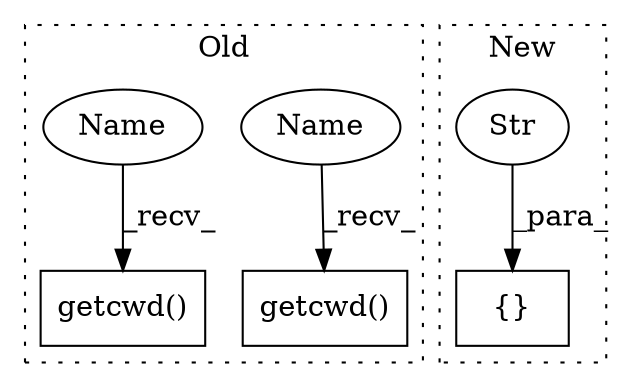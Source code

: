 digraph G {
subgraph cluster0 {
1 [label="getcwd()" a="75" s="2176" l="11" shape="box"];
4 [label="getcwd()" a="75" s="2062" l="11" shape="box"];
5 [label="Name" a="87" s="2176" l="2" shape="ellipse"];
6 [label="Name" a="87" s="2062" l="2" shape="ellipse"];
label = "Old";
style="dotted";
}
subgraph cluster1 {
2 [label="{}" a="59" s="3825,3830" l="1,0" shape="box"];
3 [label="Str" a="66" s="3826" l="4" shape="ellipse"];
label = "New";
style="dotted";
}
3 -> 2 [label="_para_"];
5 -> 1 [label="_recv_"];
6 -> 4 [label="_recv_"];
}